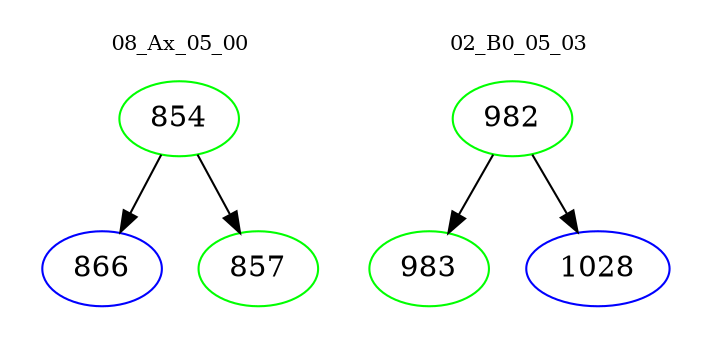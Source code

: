 digraph{
subgraph cluster_0 {
color = white
label = "08_Ax_05_00";
fontsize=10;
T0_854 [label="854", color="green"]
T0_854 -> T0_866 [color="black"]
T0_866 [label="866", color="blue"]
T0_854 -> T0_857 [color="black"]
T0_857 [label="857", color="green"]
}
subgraph cluster_1 {
color = white
label = "02_B0_05_03";
fontsize=10;
T1_982 [label="982", color="green"]
T1_982 -> T1_983 [color="black"]
T1_983 [label="983", color="green"]
T1_982 -> T1_1028 [color="black"]
T1_1028 [label="1028", color="blue"]
}
}

